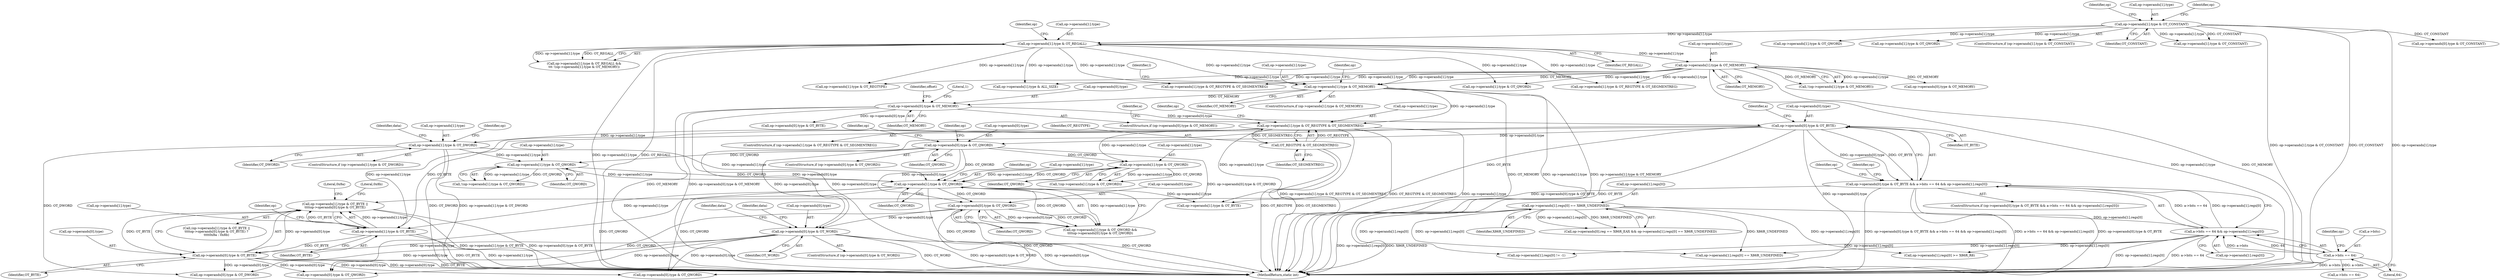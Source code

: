 digraph "0_radare2_f17bfd9f1da05f30f23a4dd05e9d2363e1406948@API" {
"1002515" [label="(Call,op->operands[1].type & OT_BYTE ||\n\t\t\t\top->operands[0].type & OT_BYTE)"];
"1002516" [label="(Call,op->operands[1].type & OT_BYTE)"];
"1002448" [label="(Call,op->operands[1].type & OT_QWORD)"];
"1002430" [label="(Call,op->operands[1].type & OT_QWORD)"];
"1002411" [label="(Call,op->operands[1].type & OT_DWORD)"];
"1002255" [label="(Call,op->operands[1].type & OT_REGTYPE & OT_SEGMENTREG)"];
"1001988" [label="(Call,op->operands[1].type & OT_MEMORY)"];
"1001264" [label="(Call,op->operands[1].type & OT_MEMORY)"];
"1001254" [label="(Call,op->operands[1].type & OT_REGALL)"];
"1000132" [label="(Call,op->operands[1].type & OT_CONSTANT)"];
"1002263" [label="(Call,OT_REGTYPE & OT_SEGMENTREG)"];
"1002361" [label="(Call,op->operands[0].type & OT_QWORD)"];
"1002163" [label="(Call,op->operands[0].type & OT_BYTE)"];
"1001999" [label="(Call,op->operands[0].type & OT_MEMORY)"];
"1002373" [label="(Call,op->operands[1].type & OT_QWORD)"];
"1002162" [label="(Call,op->operands[0].type & OT_BYTE && a->bits == 64 && op->operands[1].regs[0])"];
"1002172" [label="(Call,a->bits == 64 && op->operands[1].regs[0])"];
"1002173" [label="(Call,a->bits == 64)"];
"1002040" [label="(Call,op->operands[1].regs[0] == X86R_UNDEFINED)"];
"1002525" [label="(Call,op->operands[0].type & OT_BYTE)"];
"1002474" [label="(Call,op->operands[0].type & OT_WORD)"];
"1002457" [label="(Call,op->operands[0].type & OT_QWORD)"];
"1002474" [label="(Call,op->operands[0].type & OT_WORD)"];
"1002041" [label="(Call,op->operands[1].regs[0])"];
"1002447" [label="(Call,op->operands[1].type & OT_QWORD &&\n\t\t\t\top->operands[0].type & OT_QWORD)"];
"1002066" [label="(Call,op->operands[0].type & OT_BYTE)"];
"1002259" [label="(Identifier,op)"];
"1001528" [label="(Call,op->operands[1].type & OT_REGTYPE & OT_SEGMENTREG)"];
"1002475" [label="(Call,op->operands[0].type)"];
"1003016" [label="(Call,op->operands[0].type & OT_QWORD)"];
"1002448" [label="(Call,op->operands[1].type & OT_QWORD)"];
"1002533" [label="(Identifier,OT_BYTE)"];
"1002354" [label="(Call,a->bits == 64)"];
"1002007" [label="(Identifier,OT_MEMORY)"];
"1002410" [label="(ControlStructure,if (op->operands[1].type & OT_DWORD))"];
"1002534" [label="(Literal,0x8a)"];
"1002377" [label="(Identifier,op)"];
"1002535" [label="(Literal,0x8b)"];
"1002537" [label="(Call,op->operands[1].regs[0] == X86R_UNDEFINED)"];
"1002373" [label="(Call,op->operands[1].type & OT_QWORD)"];
"1001987" [label="(ControlStructure,if (op->operands[1].type & OT_MEMORY))"];
"1002178" [label="(Call,op->operands[1].regs[0])"];
"1000132" [label="(Call,op->operands[1].type & OT_CONSTANT)"];
"1002264" [label="(Identifier,OT_REGTYPE)"];
"1002511" [label="(Identifier,data)"];
"1002430" [label="(Call,op->operands[1].type & OT_QWORD)"];
"1002871" [label="(Call,op->operands[0].type & OT_QWORD)"];
"1001394" [label="(Call,op->operands[1].type & OT_QWORD)"];
"1002465" [label="(Identifier,OT_QWORD)"];
"1002163" [label="(Call,op->operands[0].type & OT_BYTE)"];
"1001268" [label="(Identifier,op)"];
"1001275" [label="(Call,op->operands[0].type & OT_CONSTANT)"];
"1003216" [label="(MethodReturn,static int)"];
"1002161" [label="(ControlStructure,if (op->operands[0].type & OT_BYTE && a->bits == 64 && op->operands[1].regs[0]))"];
"1002458" [label="(Call,op->operands[0].type)"];
"1002526" [label="(Call,op->operands[0].type)"];
"1002496" [label="(Call,op->operands[1].type & OT_BYTE)"];
"1002429" [label="(Call,!(op->operands[1].type & OT_QWORD))"];
"1001265" [label="(Call,op->operands[1].type)"];
"1002164" [label="(Call,op->operands[0].type)"];
"1002482" [label="(Identifier,OT_WORD)"];
"1002171" [label="(Identifier,OT_BYTE)"];
"1002172" [label="(Call,a->bits == 64 && op->operands[1].regs[0])"];
"1002360" [label="(ControlStructure,if (op->operands[0].type & OT_QWORD))"];
"1002986" [label="(Call,op->operands[0].type & OT_DWORD)"];
"1002254" [label="(ControlStructure,if (op->operands[1].type & OT_REGTYPE & OT_SEGMENTREG))"];
"1002515" [label="(Call,op->operands[1].type & OT_BYTE ||\n\t\t\t\top->operands[0].type & OT_BYTE)"];
"1002486" [label="(Identifier,data)"];
"1002438" [label="(Identifier,OT_QWORD)"];
"1001996" [label="(Identifier,OT_MEMORY)"];
"1002457" [label="(Call,op->operands[0].type & OT_QWORD)"];
"1002040" [label="(Call,op->operands[1].regs[0] == X86R_UNDEFINED)"];
"1001263" [label="(Call,!(op->operands[1].type & OT_MEMORY))"];
"1002256" [label="(Call,op->operands[1].type)"];
"1001989" [label="(Call,op->operands[1].type)"];
"1002415" [label="(Identifier,op)"];
"1002525" [label="(Call,op->operands[0].type & OT_BYTE)"];
"1000226" [label="(Call,op->operands[1].type & OT_QWORD)"];
"1002003" [label="(Identifier,op)"];
"1002182" [label="(Identifier,op)"];
"1000361" [label="(Call,op->operands[1].type & OT_QWORD)"];
"1002381" [label="(Identifier,OT_QWORD)"];
"1002255" [label="(Call,op->operands[1].type & OT_REGTYPE & OT_SEGMENTREG)"];
"1001998" [label="(ControlStructure,if (op->operands[0].type & OT_MEMORY))"];
"1001301" [label="(Call,op->operands[1].type & OT_REGTYPE & OT_SEGMENTREG)"];
"1002030" [label="(Call,op->operands[0].reg == X86R_EAX && op->operands[1].regs[0] == X86R_UNDEFINED)"];
"1001999" [label="(Call,op->operands[0].type & OT_MEMORY)"];
"1002524" [label="(Identifier,OT_BYTE)"];
"1001262" [label="(Identifier,OT_REGALL)"];
"1002516" [label="(Call,op->operands[1].type & OT_BYTE)"];
"1002265" [label="(Identifier,OT_SEGMENTREG)"];
"1002173" [label="(Call,a->bits == 64)"];
"1002517" [label="(Call,op->operands[1].type)"];
"1000147" [label="(Identifier,op)"];
"1001253" [label="(Call,op->operands[1].type & OT_REGALL &&\n\t\t\t !(op->operands[1].type & OT_MEMORY))"];
"1001254" [label="(Call,op->operands[1].type & OT_REGALL)"];
"1002190" [label="(Call,op->operands[1].regs[0] >= X86R_R8)"];
"1000133" [label="(Call,op->operands[1].type)"];
"1000131" [label="(ControlStructure,if (op->operands[1].type & OT_CONSTANT))"];
"1001264" [label="(Call,op->operands[1].type & OT_MEMORY)"];
"1002374" [label="(Call,op->operands[1].type)"];
"1002175" [label="(Identifier,a)"];
"1002195" [label="(Identifier,op)"];
"1002423" [label="(Identifier,data)"];
"1002174" [label="(Call,a->bits)"];
"1002514" [label="(Call,(op->operands[1].type & OT_BYTE ||\n\t\t\t\top->operands[0].type & OT_BYTE) ?\n\t\t\t\t0x8a : 0x8b)"];
"1001988" [label="(Call,op->operands[1].type & OT_MEMORY)"];
"1002162" [label="(Call,op->operands[0].type & OT_BYTE && a->bits == 64 && op->operands[1].regs[0])"];
"1002369" [label="(Identifier,OT_QWORD)"];
"1002050" [label="(Identifier,X86R_UNDEFINED)"];
"1002456" [label="(Identifier,OT_QWORD)"];
"1002263" [label="(Call,OT_REGTYPE & OT_SEGMENTREG)"];
"1002356" [label="(Identifier,a)"];
"1002361" [label="(Call,op->operands[0].type & OT_QWORD)"];
"1002411" [label="(Call,op->operands[1].type & OT_DWORD)"];
"1002000" [label="(Call,op->operands[0].type)"];
"1002473" [label="(ControlStructure,if (op->operands[0].type & OT_WORD))"];
"1002412" [label="(Call,op->operands[1].type)"];
"1002461" [label="(Identifier,op)"];
"1001255" [label="(Call,op->operands[1].type)"];
"1001676" [label="(Call,op->operands[0].type & OT_MEMORY)"];
"1003215" [label="(Identifier,l)"];
"1002177" [label="(Literal,64)"];
"1001272" [label="(Identifier,OT_MEMORY)"];
"1002372" [label="(Call,!(op->operands[1].type & OT_QWORD))"];
"1000140" [label="(Identifier,OT_CONSTANT)"];
"1002013" [label="(Identifier,offset)"];
"1002362" [label="(Call,op->operands[0].type)"];
"1002434" [label="(Identifier,op)"];
"1002419" [label="(Identifier,OT_DWORD)"];
"1002273" [label="(Identifier,op)"];
"1002011" [label="(Literal,1)"];
"1002449" [label="(Call,op->operands[1].type)"];
"1001258" [label="(Identifier,op)"];
"1002529" [label="(Identifier,op)"];
"1002384" [label="(Call,op->operands[1].regs[0] != -1)"];
"1001349" [label="(Call,op->operands[1].type & ALL_SIZE)"];
"1000239" [label="(Call,op->operands[1].type & OT_CONSTANT)"];
"1002431" [label="(Call,op->operands[1].type)"];
"1001327" [label="(Call,op->operands[1].type & OT_REGTYPE)"];
"1002515" -> "1002514"  [label="AST: "];
"1002515" -> "1002516"  [label="CFG: "];
"1002515" -> "1002525"  [label="CFG: "];
"1002516" -> "1002515"  [label="AST: "];
"1002525" -> "1002515"  [label="AST: "];
"1002534" -> "1002515"  [label="CFG: "];
"1002535" -> "1002515"  [label="CFG: "];
"1002515" -> "1003216"  [label="DDG: op->operands[1].type & OT_BYTE"];
"1002515" -> "1003216"  [label="DDG: op->operands[0].type & OT_BYTE"];
"1002516" -> "1002515"  [label="DDG: op->operands[1].type"];
"1002516" -> "1002515"  [label="DDG: OT_BYTE"];
"1002162" -> "1002515"  [label="DDG: op->operands[0].type & OT_BYTE"];
"1002525" -> "1002515"  [label="DDG: op->operands[0].type"];
"1002525" -> "1002515"  [label="DDG: OT_BYTE"];
"1002516" -> "1002524"  [label="CFG: "];
"1002517" -> "1002516"  [label="AST: "];
"1002524" -> "1002516"  [label="AST: "];
"1002529" -> "1002516"  [label="CFG: "];
"1002516" -> "1003216"  [label="DDG: OT_BYTE"];
"1002516" -> "1003216"  [label="DDG: op->operands[1].type"];
"1002448" -> "1002516"  [label="DDG: op->operands[1].type"];
"1002255" -> "1002516"  [label="DDG: op->operands[1].type"];
"1002163" -> "1002516"  [label="DDG: OT_BYTE"];
"1002516" -> "1002525"  [label="DDG: OT_BYTE"];
"1002448" -> "1002447"  [label="AST: "];
"1002448" -> "1002456"  [label="CFG: "];
"1002449" -> "1002448"  [label="AST: "];
"1002456" -> "1002448"  [label="AST: "];
"1002461" -> "1002448"  [label="CFG: "];
"1002447" -> "1002448"  [label="CFG: "];
"1002448" -> "1003216"  [label="DDG: OT_QWORD"];
"1002448" -> "1002447"  [label="DDG: op->operands[1].type"];
"1002448" -> "1002447"  [label="DDG: OT_QWORD"];
"1002430" -> "1002448"  [label="DDG: op->operands[1].type"];
"1002430" -> "1002448"  [label="DDG: OT_QWORD"];
"1002373" -> "1002448"  [label="DDG: op->operands[1].type"];
"1002373" -> "1002448"  [label="DDG: OT_QWORD"];
"1002411" -> "1002448"  [label="DDG: op->operands[1].type"];
"1002361" -> "1002448"  [label="DDG: OT_QWORD"];
"1002448" -> "1002457"  [label="DDG: OT_QWORD"];
"1002448" -> "1002496"  [label="DDG: op->operands[1].type"];
"1002448" -> "1002871"  [label="DDG: OT_QWORD"];
"1002448" -> "1003016"  [label="DDG: OT_QWORD"];
"1002430" -> "1002429"  [label="AST: "];
"1002430" -> "1002438"  [label="CFG: "];
"1002431" -> "1002430"  [label="AST: "];
"1002438" -> "1002430"  [label="AST: "];
"1002429" -> "1002430"  [label="CFG: "];
"1002430" -> "1002429"  [label="DDG: op->operands[1].type"];
"1002430" -> "1002429"  [label="DDG: OT_QWORD"];
"1002411" -> "1002430"  [label="DDG: op->operands[1].type"];
"1002361" -> "1002430"  [label="DDG: OT_QWORD"];
"1002411" -> "1002410"  [label="AST: "];
"1002411" -> "1002419"  [label="CFG: "];
"1002412" -> "1002411"  [label="AST: "];
"1002419" -> "1002411"  [label="AST: "];
"1002423" -> "1002411"  [label="CFG: "];
"1002434" -> "1002411"  [label="CFG: "];
"1002411" -> "1003216"  [label="DDG: OT_DWORD"];
"1002411" -> "1003216"  [label="DDG: op->operands[1].type & OT_DWORD"];
"1002255" -> "1002411"  [label="DDG: op->operands[1].type"];
"1002411" -> "1002986"  [label="DDG: OT_DWORD"];
"1002255" -> "1002254"  [label="AST: "];
"1002255" -> "1002263"  [label="CFG: "];
"1002256" -> "1002255"  [label="AST: "];
"1002263" -> "1002255"  [label="AST: "];
"1002273" -> "1002255"  [label="CFG: "];
"1002356" -> "1002255"  [label="CFG: "];
"1002255" -> "1003216"  [label="DDG: op->operands[1].type & OT_REGTYPE & OT_SEGMENTREG"];
"1002255" -> "1003216"  [label="DDG: op->operands[1].type"];
"1002255" -> "1003216"  [label="DDG: OT_REGTYPE & OT_SEGMENTREG"];
"1001988" -> "1002255"  [label="DDG: op->operands[1].type"];
"1002263" -> "1002255"  [label="DDG: OT_REGTYPE"];
"1002263" -> "1002255"  [label="DDG: OT_SEGMENTREG"];
"1002255" -> "1002373"  [label="DDG: op->operands[1].type"];
"1002255" -> "1002496"  [label="DDG: op->operands[1].type"];
"1001988" -> "1001987"  [label="AST: "];
"1001988" -> "1001996"  [label="CFG: "];
"1001989" -> "1001988"  [label="AST: "];
"1001996" -> "1001988"  [label="AST: "];
"1002003" -> "1001988"  [label="CFG: "];
"1003215" -> "1001988"  [label="CFG: "];
"1001988" -> "1003216"  [label="DDG: op->operands[1].type"];
"1001988" -> "1003216"  [label="DDG: op->operands[1].type & OT_MEMORY"];
"1001988" -> "1003216"  [label="DDG: OT_MEMORY"];
"1001264" -> "1001988"  [label="DDG: op->operands[1].type"];
"1001264" -> "1001988"  [label="DDG: OT_MEMORY"];
"1001254" -> "1001988"  [label="DDG: op->operands[1].type"];
"1001988" -> "1001999"  [label="DDG: OT_MEMORY"];
"1001264" -> "1001263"  [label="AST: "];
"1001264" -> "1001272"  [label="CFG: "];
"1001265" -> "1001264"  [label="AST: "];
"1001272" -> "1001264"  [label="AST: "];
"1001263" -> "1001264"  [label="CFG: "];
"1001264" -> "1003216"  [label="DDG: op->operands[1].type"];
"1001264" -> "1003216"  [label="DDG: OT_MEMORY"];
"1001264" -> "1001263"  [label="DDG: op->operands[1].type"];
"1001264" -> "1001263"  [label="DDG: OT_MEMORY"];
"1001254" -> "1001264"  [label="DDG: op->operands[1].type"];
"1001264" -> "1001301"  [label="DDG: op->operands[1].type"];
"1001264" -> "1001327"  [label="DDG: op->operands[1].type"];
"1001264" -> "1001349"  [label="DDG: op->operands[1].type"];
"1001264" -> "1001394"  [label="DDG: op->operands[1].type"];
"1001264" -> "1001528"  [label="DDG: op->operands[1].type"];
"1001264" -> "1001676"  [label="DDG: OT_MEMORY"];
"1001254" -> "1001253"  [label="AST: "];
"1001254" -> "1001262"  [label="CFG: "];
"1001255" -> "1001254"  [label="AST: "];
"1001262" -> "1001254"  [label="AST: "];
"1001268" -> "1001254"  [label="CFG: "];
"1001253" -> "1001254"  [label="CFG: "];
"1001254" -> "1003216"  [label="DDG: OT_REGALL"];
"1001254" -> "1003216"  [label="DDG: op->operands[1].type"];
"1001254" -> "1001253"  [label="DDG: op->operands[1].type"];
"1001254" -> "1001253"  [label="DDG: OT_REGALL"];
"1000132" -> "1001254"  [label="DDG: op->operands[1].type"];
"1001254" -> "1001301"  [label="DDG: op->operands[1].type"];
"1001254" -> "1001327"  [label="DDG: op->operands[1].type"];
"1001254" -> "1001349"  [label="DDG: op->operands[1].type"];
"1001254" -> "1001394"  [label="DDG: op->operands[1].type"];
"1001254" -> "1001528"  [label="DDG: op->operands[1].type"];
"1000132" -> "1000131"  [label="AST: "];
"1000132" -> "1000140"  [label="CFG: "];
"1000133" -> "1000132"  [label="AST: "];
"1000140" -> "1000132"  [label="AST: "];
"1000147" -> "1000132"  [label="CFG: "];
"1001258" -> "1000132"  [label="CFG: "];
"1000132" -> "1003216"  [label="DDG: op->operands[1].type & OT_CONSTANT"];
"1000132" -> "1003216"  [label="DDG: OT_CONSTANT"];
"1000132" -> "1003216"  [label="DDG: op->operands[1].type"];
"1000132" -> "1000226"  [label="DDG: op->operands[1].type"];
"1000132" -> "1000239"  [label="DDG: op->operands[1].type"];
"1000132" -> "1000239"  [label="DDG: OT_CONSTANT"];
"1000132" -> "1000361"  [label="DDG: op->operands[1].type"];
"1000132" -> "1001275"  [label="DDG: OT_CONSTANT"];
"1002263" -> "1002265"  [label="CFG: "];
"1002264" -> "1002263"  [label="AST: "];
"1002265" -> "1002263"  [label="AST: "];
"1002263" -> "1003216"  [label="DDG: OT_REGTYPE"];
"1002263" -> "1003216"  [label="DDG: OT_SEGMENTREG"];
"1002361" -> "1002360"  [label="AST: "];
"1002361" -> "1002369"  [label="CFG: "];
"1002362" -> "1002361"  [label="AST: "];
"1002369" -> "1002361"  [label="AST: "];
"1002377" -> "1002361"  [label="CFG: "];
"1002415" -> "1002361"  [label="CFG: "];
"1002163" -> "1002361"  [label="DDG: op->operands[0].type"];
"1002361" -> "1002373"  [label="DDG: OT_QWORD"];
"1002361" -> "1002447"  [label="DDG: op->operands[0].type & OT_QWORD"];
"1002361" -> "1002457"  [label="DDG: op->operands[0].type"];
"1002361" -> "1002474"  [label="DDG: op->operands[0].type"];
"1002163" -> "1002162"  [label="AST: "];
"1002163" -> "1002171"  [label="CFG: "];
"1002164" -> "1002163"  [label="AST: "];
"1002171" -> "1002163"  [label="AST: "];
"1002175" -> "1002163"  [label="CFG: "];
"1002162" -> "1002163"  [label="CFG: "];
"1002163" -> "1003216"  [label="DDG: OT_BYTE"];
"1002163" -> "1003216"  [label="DDG: op->operands[0].type"];
"1002163" -> "1002162"  [label="DDG: op->operands[0].type"];
"1002163" -> "1002162"  [label="DDG: OT_BYTE"];
"1001999" -> "1002163"  [label="DDG: op->operands[0].type"];
"1002163" -> "1002474"  [label="DDG: op->operands[0].type"];
"1002163" -> "1002496"  [label="DDG: OT_BYTE"];
"1001999" -> "1001998"  [label="AST: "];
"1001999" -> "1002007"  [label="CFG: "];
"1002000" -> "1001999"  [label="AST: "];
"1002007" -> "1001999"  [label="AST: "];
"1002011" -> "1001999"  [label="CFG: "];
"1002013" -> "1001999"  [label="CFG: "];
"1001999" -> "1003216"  [label="DDG: OT_MEMORY"];
"1001999" -> "1003216"  [label="DDG: op->operands[0].type & OT_MEMORY"];
"1001999" -> "1003216"  [label="DDG: op->operands[0].type"];
"1001999" -> "1002066"  [label="DDG: op->operands[0].type"];
"1002373" -> "1002372"  [label="AST: "];
"1002373" -> "1002381"  [label="CFG: "];
"1002374" -> "1002373"  [label="AST: "];
"1002381" -> "1002373"  [label="AST: "];
"1002372" -> "1002373"  [label="CFG: "];
"1002373" -> "1002372"  [label="DDG: op->operands[1].type"];
"1002373" -> "1002372"  [label="DDG: OT_QWORD"];
"1002162" -> "1002161"  [label="AST: "];
"1002162" -> "1002172"  [label="CFG: "];
"1002172" -> "1002162"  [label="AST: "];
"1002195" -> "1002162"  [label="CFG: "];
"1002259" -> "1002162"  [label="CFG: "];
"1002162" -> "1003216"  [label="DDG: op->operands[0].type & OT_BYTE && a->bits == 64 && op->operands[1].regs[0]"];
"1002162" -> "1003216"  [label="DDG: a->bits == 64 && op->operands[1].regs[0]"];
"1002162" -> "1003216"  [label="DDG: op->operands[0].type & OT_BYTE"];
"1002172" -> "1002162"  [label="DDG: a->bits == 64"];
"1002172" -> "1002162"  [label="DDG: op->operands[1].regs[0]"];
"1002172" -> "1002173"  [label="CFG: "];
"1002172" -> "1002178"  [label="CFG: "];
"1002173" -> "1002172"  [label="AST: "];
"1002178" -> "1002172"  [label="AST: "];
"1002172" -> "1003216"  [label="DDG: op->operands[1].regs[0]"];
"1002172" -> "1003216"  [label="DDG: a->bits == 64"];
"1002173" -> "1002172"  [label="DDG: a->bits"];
"1002173" -> "1002172"  [label="DDG: 64"];
"1002040" -> "1002172"  [label="DDG: op->operands[1].regs[0]"];
"1002172" -> "1002190"  [label="DDG: op->operands[1].regs[0]"];
"1002172" -> "1002384"  [label="DDG: op->operands[1].regs[0]"];
"1002172" -> "1002537"  [label="DDG: op->operands[1].regs[0]"];
"1002173" -> "1002177"  [label="CFG: "];
"1002174" -> "1002173"  [label="AST: "];
"1002177" -> "1002173"  [label="AST: "];
"1002182" -> "1002173"  [label="CFG: "];
"1002173" -> "1003216"  [label="DDG: a->bits"];
"1002173" -> "1002354"  [label="DDG: a->bits"];
"1002040" -> "1002030"  [label="AST: "];
"1002040" -> "1002050"  [label="CFG: "];
"1002041" -> "1002040"  [label="AST: "];
"1002050" -> "1002040"  [label="AST: "];
"1002030" -> "1002040"  [label="CFG: "];
"1002040" -> "1003216"  [label="DDG: op->operands[1].regs[0]"];
"1002040" -> "1003216"  [label="DDG: X86R_UNDEFINED"];
"1002040" -> "1002030"  [label="DDG: op->operands[1].regs[0]"];
"1002040" -> "1002030"  [label="DDG: X86R_UNDEFINED"];
"1002040" -> "1002190"  [label="DDG: op->operands[1].regs[0]"];
"1002040" -> "1002384"  [label="DDG: op->operands[1].regs[0]"];
"1002040" -> "1002537"  [label="DDG: op->operands[1].regs[0]"];
"1002040" -> "1002537"  [label="DDG: X86R_UNDEFINED"];
"1002525" -> "1002533"  [label="CFG: "];
"1002526" -> "1002525"  [label="AST: "];
"1002533" -> "1002525"  [label="AST: "];
"1002525" -> "1003216"  [label="DDG: OT_BYTE"];
"1002525" -> "1003216"  [label="DDG: op->operands[0].type"];
"1002474" -> "1002525"  [label="DDG: op->operands[0].type"];
"1002525" -> "1002871"  [label="DDG: op->operands[0].type"];
"1002525" -> "1002986"  [label="DDG: op->operands[0].type"];
"1002525" -> "1003016"  [label="DDG: op->operands[0].type"];
"1002474" -> "1002473"  [label="AST: "];
"1002474" -> "1002482"  [label="CFG: "];
"1002475" -> "1002474"  [label="AST: "];
"1002482" -> "1002474"  [label="AST: "];
"1002486" -> "1002474"  [label="CFG: "];
"1002511" -> "1002474"  [label="CFG: "];
"1002474" -> "1003216"  [label="DDG: op->operands[0].type & OT_WORD"];
"1002474" -> "1003216"  [label="DDG: op->operands[0].type"];
"1002474" -> "1003216"  [label="DDG: OT_WORD"];
"1002457" -> "1002474"  [label="DDG: op->operands[0].type"];
"1002474" -> "1002871"  [label="DDG: op->operands[0].type"];
"1002474" -> "1002986"  [label="DDG: op->operands[0].type"];
"1002474" -> "1003016"  [label="DDG: op->operands[0].type"];
"1002457" -> "1002447"  [label="AST: "];
"1002457" -> "1002465"  [label="CFG: "];
"1002458" -> "1002457"  [label="AST: "];
"1002465" -> "1002457"  [label="AST: "];
"1002447" -> "1002457"  [label="CFG: "];
"1002457" -> "1003216"  [label="DDG: OT_QWORD"];
"1002457" -> "1002447"  [label="DDG: op->operands[0].type"];
"1002457" -> "1002447"  [label="DDG: OT_QWORD"];
"1002457" -> "1002871"  [label="DDG: OT_QWORD"];
"1002457" -> "1003016"  [label="DDG: OT_QWORD"];
}
